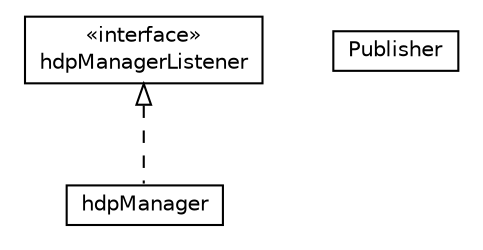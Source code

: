 #!/usr/local/bin/dot
#
# Class diagram 
# Generated by UMLGraph version R5_6-24-gf6e263 (http://www.umlgraph.org/)
#

digraph G {
	edge [fontname="Helvetica",fontsize=10,labelfontname="Helvetica",labelfontsize=10];
	node [fontname="Helvetica",fontsize=10,shape=plaintext];
	nodesep=0.25;
	ranksep=0.5;
	// org.universAAL.lddi.manager.publisher.hdpManager
	c14738 [label=<<table title="org.universAAL.lddi.manager.publisher.hdpManager" border="0" cellborder="1" cellspacing="0" cellpadding="2" port="p" href="./hdpManager.html">
		<tr><td><table border="0" cellspacing="0" cellpadding="1">
<tr><td align="center" balign="center"> hdpManager </td></tr>
		</table></td></tr>
		</table>>, URL="./hdpManager.html", fontname="Helvetica", fontcolor="black", fontsize=10.0];
	// org.universAAL.lddi.manager.publisher.Publisher
	c14739 [label=<<table title="org.universAAL.lddi.manager.publisher.Publisher" border="0" cellborder="1" cellspacing="0" cellpadding="2" port="p" href="./Publisher.html">
		<tr><td><table border="0" cellspacing="0" cellpadding="1">
<tr><td align="center" balign="center"> Publisher </td></tr>
		</table></td></tr>
		</table>>, URL="./Publisher.html", fontname="Helvetica", fontcolor="black", fontsize=10.0];
	// org.universAAL.lddi.manager.publisher.hdpManagerListener
	c14740 [label=<<table title="org.universAAL.lddi.manager.publisher.hdpManagerListener" border="0" cellborder="1" cellspacing="0" cellpadding="2" port="p" href="./hdpManagerListener.html">
		<tr><td><table border="0" cellspacing="0" cellpadding="1">
<tr><td align="center" balign="center"> &#171;interface&#187; </td></tr>
<tr><td align="center" balign="center"> hdpManagerListener </td></tr>
		</table></td></tr>
		</table>>, URL="./hdpManagerListener.html", fontname="Helvetica", fontcolor="black", fontsize=10.0];
	//org.universAAL.lddi.manager.publisher.hdpManager implements org.universAAL.lddi.manager.publisher.hdpManagerListener
	c14740:p -> c14738:p [dir=back,arrowtail=empty,style=dashed];
}

